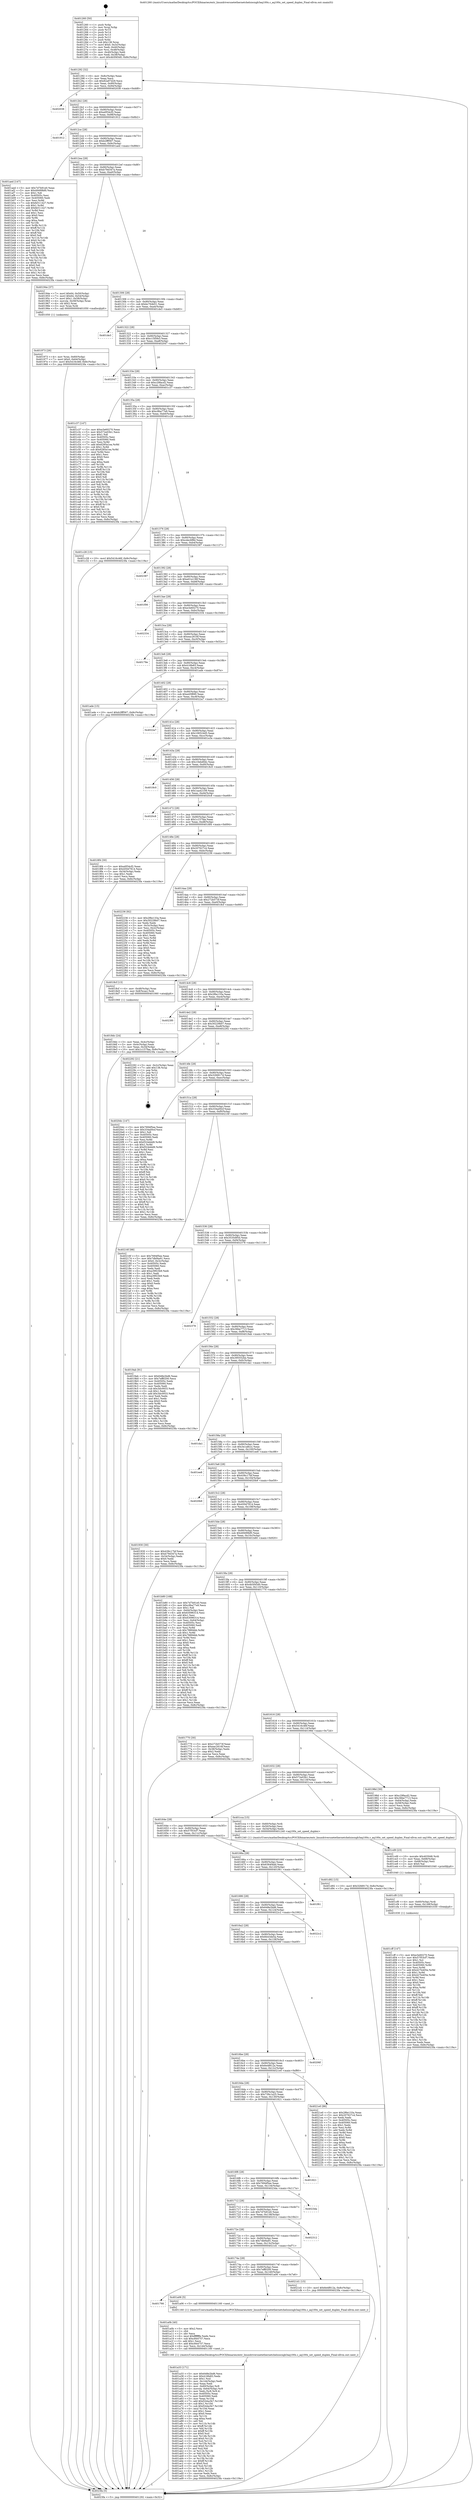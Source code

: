 digraph "0x401260" {
  label = "0x401260 (/mnt/c/Users/mathe/Desktop/tcc/POCII/binaries/extr_linuxdriversnetethernetchelsiocxgb3aq100x.c_aq100x_set_speed_duplex_Final-ollvm.out::main(0))"
  labelloc = "t"
  node[shape=record]

  Entry [label="",width=0.3,height=0.3,shape=circle,fillcolor=black,style=filled]
  "0x401292" [label="{
     0x401292 [32]\l
     | [instrs]\l
     &nbsp;&nbsp;0x401292 \<+6\>: mov -0x8c(%rbp),%eax\l
     &nbsp;&nbsp;0x401298 \<+2\>: mov %eax,%ecx\l
     &nbsp;&nbsp;0x40129a \<+6\>: sub $0x82a97d29,%ecx\l
     &nbsp;&nbsp;0x4012a0 \<+6\>: mov %eax,-0x90(%rbp)\l
     &nbsp;&nbsp;0x4012a6 \<+6\>: mov %ecx,-0x94(%rbp)\l
     &nbsp;&nbsp;0x4012ac \<+6\>: je 0000000000402038 \<main+0xdd8\>\l
  }"]
  "0x402038" [label="{
     0x402038\l
  }", style=dashed]
  "0x4012b2" [label="{
     0x4012b2 [28]\l
     | [instrs]\l
     &nbsp;&nbsp;0x4012b2 \<+5\>: jmp 00000000004012b7 \<main+0x57\>\l
     &nbsp;&nbsp;0x4012b7 \<+6\>: mov -0x90(%rbp),%eax\l
     &nbsp;&nbsp;0x4012bd \<+5\>: sub $0xa0f34cf2,%eax\l
     &nbsp;&nbsp;0x4012c2 \<+6\>: mov %eax,-0x98(%rbp)\l
     &nbsp;&nbsp;0x4012c8 \<+6\>: je 0000000000401912 \<main+0x6b2\>\l
  }"]
  Exit [label="",width=0.3,height=0.3,shape=circle,fillcolor=black,style=filled,peripheries=2]
  "0x401912" [label="{
     0x401912\l
  }", style=dashed]
  "0x4012ce" [label="{
     0x4012ce [28]\l
     | [instrs]\l
     &nbsp;&nbsp;0x4012ce \<+5\>: jmp 00000000004012d3 \<main+0x73\>\l
     &nbsp;&nbsp;0x4012d3 \<+6\>: mov -0x90(%rbp),%eax\l
     &nbsp;&nbsp;0x4012d9 \<+5\>: sub $0xb2fff567,%eax\l
     &nbsp;&nbsp;0x4012de \<+6\>: mov %eax,-0x9c(%rbp)\l
     &nbsp;&nbsp;0x4012e4 \<+6\>: je 0000000000401aed \<main+0x88d\>\l
  }"]
  "0x401cff" [label="{
     0x401cff [147]\l
     | [instrs]\l
     &nbsp;&nbsp;0x401cff \<+5\>: mov $0xe3e60270,%eax\l
     &nbsp;&nbsp;0x401d04 \<+5\>: mov $0x57f53cf7,%edx\l
     &nbsp;&nbsp;0x401d09 \<+2\>: mov $0x1,%cl\l
     &nbsp;&nbsp;0x401d0b \<+7\>: mov 0x40505c,%esi\l
     &nbsp;&nbsp;0x401d12 \<+8\>: mov 0x405060,%r8d\l
     &nbsp;&nbsp;0x401d1a \<+3\>: mov %esi,%r9d\l
     &nbsp;&nbsp;0x401d1d \<+7\>: add $0x427b405e,%r9d\l
     &nbsp;&nbsp;0x401d24 \<+4\>: sub $0x1,%r9d\l
     &nbsp;&nbsp;0x401d28 \<+7\>: sub $0x427b405e,%r9d\l
     &nbsp;&nbsp;0x401d2f \<+4\>: imul %r9d,%esi\l
     &nbsp;&nbsp;0x401d33 \<+3\>: and $0x1,%esi\l
     &nbsp;&nbsp;0x401d36 \<+3\>: cmp $0x0,%esi\l
     &nbsp;&nbsp;0x401d39 \<+4\>: sete %r10b\l
     &nbsp;&nbsp;0x401d3d \<+4\>: cmp $0xa,%r8d\l
     &nbsp;&nbsp;0x401d41 \<+4\>: setl %r11b\l
     &nbsp;&nbsp;0x401d45 \<+3\>: mov %r10b,%bl\l
     &nbsp;&nbsp;0x401d48 \<+3\>: xor $0xff,%bl\l
     &nbsp;&nbsp;0x401d4b \<+3\>: mov %r11b,%r14b\l
     &nbsp;&nbsp;0x401d4e \<+4\>: xor $0xff,%r14b\l
     &nbsp;&nbsp;0x401d52 \<+3\>: xor $0x1,%cl\l
     &nbsp;&nbsp;0x401d55 \<+3\>: mov %bl,%r15b\l
     &nbsp;&nbsp;0x401d58 \<+4\>: and $0xff,%r15b\l
     &nbsp;&nbsp;0x401d5c \<+3\>: and %cl,%r10b\l
     &nbsp;&nbsp;0x401d5f \<+3\>: mov %r14b,%r12b\l
     &nbsp;&nbsp;0x401d62 \<+4\>: and $0xff,%r12b\l
     &nbsp;&nbsp;0x401d66 \<+3\>: and %cl,%r11b\l
     &nbsp;&nbsp;0x401d69 \<+3\>: or %r10b,%r15b\l
     &nbsp;&nbsp;0x401d6c \<+3\>: or %r11b,%r12b\l
     &nbsp;&nbsp;0x401d6f \<+3\>: xor %r12b,%r15b\l
     &nbsp;&nbsp;0x401d72 \<+3\>: or %r14b,%bl\l
     &nbsp;&nbsp;0x401d75 \<+3\>: xor $0xff,%bl\l
     &nbsp;&nbsp;0x401d78 \<+3\>: or $0x1,%cl\l
     &nbsp;&nbsp;0x401d7b \<+2\>: and %cl,%bl\l
     &nbsp;&nbsp;0x401d7d \<+3\>: or %bl,%r15b\l
     &nbsp;&nbsp;0x401d80 \<+4\>: test $0x1,%r15b\l
     &nbsp;&nbsp;0x401d84 \<+3\>: cmovne %edx,%eax\l
     &nbsp;&nbsp;0x401d87 \<+6\>: mov %eax,-0x8c(%rbp)\l
     &nbsp;&nbsp;0x401d8d \<+5\>: jmp 00000000004023fa \<main+0x119a\>\l
  }"]
  "0x401aed" [label="{
     0x401aed [147]\l
     | [instrs]\l
     &nbsp;&nbsp;0x401aed \<+5\>: mov $0x7d7b91e0,%eax\l
     &nbsp;&nbsp;0x401af2 \<+5\>: mov $0x49499bf0,%ecx\l
     &nbsp;&nbsp;0x401af7 \<+2\>: mov $0x1,%dl\l
     &nbsp;&nbsp;0x401af9 \<+7\>: mov 0x40505c,%esi\l
     &nbsp;&nbsp;0x401b00 \<+7\>: mov 0x405060,%edi\l
     &nbsp;&nbsp;0x401b07 \<+3\>: mov %esi,%r8d\l
     &nbsp;&nbsp;0x401b0a \<+7\>: sub $0xfe511427,%r8d\l
     &nbsp;&nbsp;0x401b11 \<+4\>: sub $0x1,%r8d\l
     &nbsp;&nbsp;0x401b15 \<+7\>: add $0xfe511427,%r8d\l
     &nbsp;&nbsp;0x401b1c \<+4\>: imul %r8d,%esi\l
     &nbsp;&nbsp;0x401b20 \<+3\>: and $0x1,%esi\l
     &nbsp;&nbsp;0x401b23 \<+3\>: cmp $0x0,%esi\l
     &nbsp;&nbsp;0x401b26 \<+4\>: sete %r9b\l
     &nbsp;&nbsp;0x401b2a \<+3\>: cmp $0xa,%edi\l
     &nbsp;&nbsp;0x401b2d \<+4\>: setl %r10b\l
     &nbsp;&nbsp;0x401b31 \<+3\>: mov %r9b,%r11b\l
     &nbsp;&nbsp;0x401b34 \<+4\>: xor $0xff,%r11b\l
     &nbsp;&nbsp;0x401b38 \<+3\>: mov %r10b,%bl\l
     &nbsp;&nbsp;0x401b3b \<+3\>: xor $0xff,%bl\l
     &nbsp;&nbsp;0x401b3e \<+3\>: xor $0x0,%dl\l
     &nbsp;&nbsp;0x401b41 \<+3\>: mov %r11b,%r14b\l
     &nbsp;&nbsp;0x401b44 \<+4\>: and $0x0,%r14b\l
     &nbsp;&nbsp;0x401b48 \<+3\>: and %dl,%r9b\l
     &nbsp;&nbsp;0x401b4b \<+3\>: mov %bl,%r15b\l
     &nbsp;&nbsp;0x401b4e \<+4\>: and $0x0,%r15b\l
     &nbsp;&nbsp;0x401b52 \<+3\>: and %dl,%r10b\l
     &nbsp;&nbsp;0x401b55 \<+3\>: or %r9b,%r14b\l
     &nbsp;&nbsp;0x401b58 \<+3\>: or %r10b,%r15b\l
     &nbsp;&nbsp;0x401b5b \<+3\>: xor %r15b,%r14b\l
     &nbsp;&nbsp;0x401b5e \<+3\>: or %bl,%r11b\l
     &nbsp;&nbsp;0x401b61 \<+4\>: xor $0xff,%r11b\l
     &nbsp;&nbsp;0x401b65 \<+3\>: or $0x0,%dl\l
     &nbsp;&nbsp;0x401b68 \<+3\>: and %dl,%r11b\l
     &nbsp;&nbsp;0x401b6b \<+3\>: or %r11b,%r14b\l
     &nbsp;&nbsp;0x401b6e \<+4\>: test $0x1,%r14b\l
     &nbsp;&nbsp;0x401b72 \<+3\>: cmovne %ecx,%eax\l
     &nbsp;&nbsp;0x401b75 \<+6\>: mov %eax,-0x8c(%rbp)\l
     &nbsp;&nbsp;0x401b7b \<+5\>: jmp 00000000004023fa \<main+0x119a\>\l
  }"]
  "0x4012ea" [label="{
     0x4012ea [28]\l
     | [instrs]\l
     &nbsp;&nbsp;0x4012ea \<+5\>: jmp 00000000004012ef \<main+0x8f\>\l
     &nbsp;&nbsp;0x4012ef \<+6\>: mov -0x90(%rbp),%eax\l
     &nbsp;&nbsp;0x4012f5 \<+5\>: sub $0xb79d347a,%eax\l
     &nbsp;&nbsp;0x4012fa \<+6\>: mov %eax,-0xa0(%rbp)\l
     &nbsp;&nbsp;0x401300 \<+6\>: je 000000000040194e \<main+0x6ee\>\l
  }"]
  "0x401cf0" [label="{
     0x401cf0 [15]\l
     | [instrs]\l
     &nbsp;&nbsp;0x401cf0 \<+4\>: mov -0x60(%rbp),%rdi\l
     &nbsp;&nbsp;0x401cf4 \<+6\>: mov %eax,-0x148(%rbp)\l
     &nbsp;&nbsp;0x401cfa \<+5\>: call 0000000000401030 \<free@plt\>\l
     | [calls]\l
     &nbsp;&nbsp;0x401030 \{1\} (unknown)\l
  }"]
  "0x40194e" [label="{
     0x40194e [37]\l
     | [instrs]\l
     &nbsp;&nbsp;0x40194e \<+7\>: movl $0x64,-0x50(%rbp)\l
     &nbsp;&nbsp;0x401955 \<+7\>: movl $0x64,-0x54(%rbp)\l
     &nbsp;&nbsp;0x40195c \<+7\>: movl $0x1,-0x58(%rbp)\l
     &nbsp;&nbsp;0x401963 \<+4\>: movslq -0x58(%rbp),%rax\l
     &nbsp;&nbsp;0x401967 \<+4\>: shl $0x2,%rax\l
     &nbsp;&nbsp;0x40196b \<+3\>: mov %rax,%rdi\l
     &nbsp;&nbsp;0x40196e \<+5\>: call 0000000000401050 \<malloc@plt\>\l
     | [calls]\l
     &nbsp;&nbsp;0x401050 \{1\} (unknown)\l
  }"]
  "0x401306" [label="{
     0x401306 [28]\l
     | [instrs]\l
     &nbsp;&nbsp;0x401306 \<+5\>: jmp 000000000040130b \<main+0xab\>\l
     &nbsp;&nbsp;0x40130b \<+6\>: mov -0x90(%rbp),%eax\l
     &nbsp;&nbsp;0x401311 \<+5\>: sub $0xbc764b51,%eax\l
     &nbsp;&nbsp;0x401316 \<+6\>: mov %eax,-0xa4(%rbp)\l
     &nbsp;&nbsp;0x40131c \<+6\>: je 0000000000401de3 \<main+0xb83\>\l
  }"]
  "0x401cd9" [label="{
     0x401cd9 [23]\l
     | [instrs]\l
     &nbsp;&nbsp;0x401cd9 \<+10\>: movabs $0x4030d6,%rdi\l
     &nbsp;&nbsp;0x401ce3 \<+3\>: mov %eax,-0x68(%rbp)\l
     &nbsp;&nbsp;0x401ce6 \<+3\>: mov -0x68(%rbp),%esi\l
     &nbsp;&nbsp;0x401ce9 \<+2\>: mov $0x0,%al\l
     &nbsp;&nbsp;0x401ceb \<+5\>: call 0000000000401040 \<printf@plt\>\l
     | [calls]\l
     &nbsp;&nbsp;0x401040 \{1\} (unknown)\l
  }"]
  "0x401de3" [label="{
     0x401de3\l
  }", style=dashed]
  "0x401322" [label="{
     0x401322 [28]\l
     | [instrs]\l
     &nbsp;&nbsp;0x401322 \<+5\>: jmp 0000000000401327 \<main+0xc7\>\l
     &nbsp;&nbsp;0x401327 \<+6\>: mov -0x90(%rbp),%eax\l
     &nbsp;&nbsp;0x40132d \<+5\>: sub $0xc15f5fe3,%eax\l
     &nbsp;&nbsp;0x401332 \<+6\>: mov %eax,-0xa8(%rbp)\l
     &nbsp;&nbsp;0x401338 \<+6\>: je 0000000000402047 \<main+0xde7\>\l
  }"]
  "0x401a33" [label="{
     0x401a33 [171]\l
     | [instrs]\l
     &nbsp;&nbsp;0x401a33 \<+5\>: mov $0x648e2bd6,%ecx\l
     &nbsp;&nbsp;0x401a38 \<+5\>: mov $0x416fe83,%edx\l
     &nbsp;&nbsp;0x401a3d \<+3\>: mov $0x1,%sil\l
     &nbsp;&nbsp;0x401a40 \<+6\>: mov -0x144(%rbp),%edi\l
     &nbsp;&nbsp;0x401a46 \<+3\>: imul %eax,%edi\l
     &nbsp;&nbsp;0x401a49 \<+4\>: mov -0x60(%rbp),%r8\l
     &nbsp;&nbsp;0x401a4d \<+4\>: movslq -0x64(%rbp),%r9\l
     &nbsp;&nbsp;0x401a51 \<+4\>: mov %edi,(%r8,%r9,4)\l
     &nbsp;&nbsp;0x401a55 \<+7\>: mov 0x40505c,%eax\l
     &nbsp;&nbsp;0x401a5c \<+7\>: mov 0x405060,%edi\l
     &nbsp;&nbsp;0x401a63 \<+3\>: mov %eax,%r10d\l
     &nbsp;&nbsp;0x401a66 \<+7\>: add $0xf244a3b7,%r10d\l
     &nbsp;&nbsp;0x401a6d \<+4\>: sub $0x1,%r10d\l
     &nbsp;&nbsp;0x401a71 \<+7\>: sub $0xf244a3b7,%r10d\l
     &nbsp;&nbsp;0x401a78 \<+4\>: imul %r10d,%eax\l
     &nbsp;&nbsp;0x401a7c \<+3\>: and $0x1,%eax\l
     &nbsp;&nbsp;0x401a7f \<+3\>: cmp $0x0,%eax\l
     &nbsp;&nbsp;0x401a82 \<+4\>: sete %r11b\l
     &nbsp;&nbsp;0x401a86 \<+3\>: cmp $0xa,%edi\l
     &nbsp;&nbsp;0x401a89 \<+3\>: setl %bl\l
     &nbsp;&nbsp;0x401a8c \<+3\>: mov %r11b,%r14b\l
     &nbsp;&nbsp;0x401a8f \<+4\>: xor $0xff,%r14b\l
     &nbsp;&nbsp;0x401a93 \<+3\>: mov %bl,%r15b\l
     &nbsp;&nbsp;0x401a96 \<+4\>: xor $0xff,%r15b\l
     &nbsp;&nbsp;0x401a9a \<+4\>: xor $0x0,%sil\l
     &nbsp;&nbsp;0x401a9e \<+3\>: mov %r14b,%r12b\l
     &nbsp;&nbsp;0x401aa1 \<+4\>: and $0x0,%r12b\l
     &nbsp;&nbsp;0x401aa5 \<+3\>: and %sil,%r11b\l
     &nbsp;&nbsp;0x401aa8 \<+3\>: mov %r15b,%r13b\l
     &nbsp;&nbsp;0x401aab \<+4\>: and $0x0,%r13b\l
     &nbsp;&nbsp;0x401aaf \<+3\>: and %sil,%bl\l
     &nbsp;&nbsp;0x401ab2 \<+3\>: or %r11b,%r12b\l
     &nbsp;&nbsp;0x401ab5 \<+3\>: or %bl,%r13b\l
     &nbsp;&nbsp;0x401ab8 \<+3\>: xor %r13b,%r12b\l
     &nbsp;&nbsp;0x401abb \<+3\>: or %r15b,%r14b\l
     &nbsp;&nbsp;0x401abe \<+4\>: xor $0xff,%r14b\l
     &nbsp;&nbsp;0x401ac2 \<+4\>: or $0x0,%sil\l
     &nbsp;&nbsp;0x401ac6 \<+3\>: and %sil,%r14b\l
     &nbsp;&nbsp;0x401ac9 \<+3\>: or %r14b,%r12b\l
     &nbsp;&nbsp;0x401acc \<+4\>: test $0x1,%r12b\l
     &nbsp;&nbsp;0x401ad0 \<+3\>: cmovne %edx,%ecx\l
     &nbsp;&nbsp;0x401ad3 \<+6\>: mov %ecx,-0x8c(%rbp)\l
     &nbsp;&nbsp;0x401ad9 \<+5\>: jmp 00000000004023fa \<main+0x119a\>\l
  }"]
  "0x402047" [label="{
     0x402047\l
  }", style=dashed]
  "0x40133e" [label="{
     0x40133e [28]\l
     | [instrs]\l
     &nbsp;&nbsp;0x40133e \<+5\>: jmp 0000000000401343 \<main+0xe3\>\l
     &nbsp;&nbsp;0x401343 \<+6\>: mov -0x90(%rbp),%eax\l
     &nbsp;&nbsp;0x401349 \<+5\>: sub $0xc29facd2,%eax\l
     &nbsp;&nbsp;0x40134e \<+6\>: mov %eax,-0xac(%rbp)\l
     &nbsp;&nbsp;0x401354 \<+6\>: je 0000000000401c37 \<main+0x9d7\>\l
  }"]
  "0x401a0b" [label="{
     0x401a0b [40]\l
     | [instrs]\l
     &nbsp;&nbsp;0x401a0b \<+5\>: mov $0x2,%ecx\l
     &nbsp;&nbsp;0x401a10 \<+1\>: cltd\l
     &nbsp;&nbsp;0x401a11 \<+2\>: idiv %ecx\l
     &nbsp;&nbsp;0x401a13 \<+6\>: imul $0xfffffffe,%edx,%ecx\l
     &nbsp;&nbsp;0x401a19 \<+6\>: sub $0xc844757,%ecx\l
     &nbsp;&nbsp;0x401a1f \<+3\>: add $0x1,%ecx\l
     &nbsp;&nbsp;0x401a22 \<+6\>: add $0xc844757,%ecx\l
     &nbsp;&nbsp;0x401a28 \<+6\>: mov %ecx,-0x144(%rbp)\l
     &nbsp;&nbsp;0x401a2e \<+5\>: call 0000000000401160 \<next_i\>\l
     | [calls]\l
     &nbsp;&nbsp;0x401160 \{1\} (/mnt/c/Users/mathe/Desktop/tcc/POCII/binaries/extr_linuxdriversnetethernetchelsiocxgb3aq100x.c_aq100x_set_speed_duplex_Final-ollvm.out::next_i)\l
  }"]
  "0x401c37" [label="{
     0x401c37 [147]\l
     | [instrs]\l
     &nbsp;&nbsp;0x401c37 \<+5\>: mov $0xe3e60270,%eax\l
     &nbsp;&nbsp;0x401c3c \<+5\>: mov $0x572e03b1,%ecx\l
     &nbsp;&nbsp;0x401c41 \<+2\>: mov $0x1,%dl\l
     &nbsp;&nbsp;0x401c43 \<+7\>: mov 0x40505c,%esi\l
     &nbsp;&nbsp;0x401c4a \<+7\>: mov 0x405060,%edi\l
     &nbsp;&nbsp;0x401c51 \<+3\>: mov %esi,%r8d\l
     &nbsp;&nbsp;0x401c54 \<+7\>: add $0x6285a1ea,%r8d\l
     &nbsp;&nbsp;0x401c5b \<+4\>: sub $0x1,%r8d\l
     &nbsp;&nbsp;0x401c5f \<+7\>: sub $0x6285a1ea,%r8d\l
     &nbsp;&nbsp;0x401c66 \<+4\>: imul %r8d,%esi\l
     &nbsp;&nbsp;0x401c6a \<+3\>: and $0x1,%esi\l
     &nbsp;&nbsp;0x401c6d \<+3\>: cmp $0x0,%esi\l
     &nbsp;&nbsp;0x401c70 \<+4\>: sete %r9b\l
     &nbsp;&nbsp;0x401c74 \<+3\>: cmp $0xa,%edi\l
     &nbsp;&nbsp;0x401c77 \<+4\>: setl %r10b\l
     &nbsp;&nbsp;0x401c7b \<+3\>: mov %r9b,%r11b\l
     &nbsp;&nbsp;0x401c7e \<+4\>: xor $0xff,%r11b\l
     &nbsp;&nbsp;0x401c82 \<+3\>: mov %r10b,%bl\l
     &nbsp;&nbsp;0x401c85 \<+3\>: xor $0xff,%bl\l
     &nbsp;&nbsp;0x401c88 \<+3\>: xor $0x0,%dl\l
     &nbsp;&nbsp;0x401c8b \<+3\>: mov %r11b,%r14b\l
     &nbsp;&nbsp;0x401c8e \<+4\>: and $0x0,%r14b\l
     &nbsp;&nbsp;0x401c92 \<+3\>: and %dl,%r9b\l
     &nbsp;&nbsp;0x401c95 \<+3\>: mov %bl,%r15b\l
     &nbsp;&nbsp;0x401c98 \<+4\>: and $0x0,%r15b\l
     &nbsp;&nbsp;0x401c9c \<+3\>: and %dl,%r10b\l
     &nbsp;&nbsp;0x401c9f \<+3\>: or %r9b,%r14b\l
     &nbsp;&nbsp;0x401ca2 \<+3\>: or %r10b,%r15b\l
     &nbsp;&nbsp;0x401ca5 \<+3\>: xor %r15b,%r14b\l
     &nbsp;&nbsp;0x401ca8 \<+3\>: or %bl,%r11b\l
     &nbsp;&nbsp;0x401cab \<+4\>: xor $0xff,%r11b\l
     &nbsp;&nbsp;0x401caf \<+3\>: or $0x0,%dl\l
     &nbsp;&nbsp;0x401cb2 \<+3\>: and %dl,%r11b\l
     &nbsp;&nbsp;0x401cb5 \<+3\>: or %r11b,%r14b\l
     &nbsp;&nbsp;0x401cb8 \<+4\>: test $0x1,%r14b\l
     &nbsp;&nbsp;0x401cbc \<+3\>: cmovne %ecx,%eax\l
     &nbsp;&nbsp;0x401cbf \<+6\>: mov %eax,-0x8c(%rbp)\l
     &nbsp;&nbsp;0x401cc5 \<+5\>: jmp 00000000004023fa \<main+0x119a\>\l
  }"]
  "0x40135a" [label="{
     0x40135a [28]\l
     | [instrs]\l
     &nbsp;&nbsp;0x40135a \<+5\>: jmp 000000000040135f \<main+0xff\>\l
     &nbsp;&nbsp;0x40135f \<+6\>: mov -0x90(%rbp),%eax\l
     &nbsp;&nbsp;0x401365 \<+5\>: sub $0xc9ba77e9,%eax\l
     &nbsp;&nbsp;0x40136a \<+6\>: mov %eax,-0xb0(%rbp)\l
     &nbsp;&nbsp;0x401370 \<+6\>: je 0000000000401c28 \<main+0x9c8\>\l
  }"]
  "0x401766" [label="{
     0x401766\l
  }", style=dashed]
  "0x401c28" [label="{
     0x401c28 [15]\l
     | [instrs]\l
     &nbsp;&nbsp;0x401c28 \<+10\>: movl $0x5416c46f,-0x8c(%rbp)\l
     &nbsp;&nbsp;0x401c32 \<+5\>: jmp 00000000004023fa \<main+0x119a\>\l
  }"]
  "0x401376" [label="{
     0x401376 [28]\l
     | [instrs]\l
     &nbsp;&nbsp;0x401376 \<+5\>: jmp 000000000040137b \<main+0x11b\>\l
     &nbsp;&nbsp;0x40137b \<+6\>: mov -0x90(%rbp),%eax\l
     &nbsp;&nbsp;0x401381 \<+5\>: sub $0xcdec6f8d,%eax\l
     &nbsp;&nbsp;0x401386 \<+6\>: mov %eax,-0xb4(%rbp)\l
     &nbsp;&nbsp;0x40138c \<+6\>: je 0000000000402387 \<main+0x1127\>\l
  }"]
  "0x401a06" [label="{
     0x401a06 [5]\l
     | [instrs]\l
     &nbsp;&nbsp;0x401a06 \<+5\>: call 0000000000401160 \<next_i\>\l
     | [calls]\l
     &nbsp;&nbsp;0x401160 \{1\} (/mnt/c/Users/mathe/Desktop/tcc/POCII/binaries/extr_linuxdriversnetethernetchelsiocxgb3aq100x.c_aq100x_set_speed_duplex_Final-ollvm.out::next_i)\l
  }"]
  "0x402387" [label="{
     0x402387\l
  }", style=dashed]
  "0x401392" [label="{
     0x401392 [28]\l
     | [instrs]\l
     &nbsp;&nbsp;0x401392 \<+5\>: jmp 0000000000401397 \<main+0x137\>\l
     &nbsp;&nbsp;0x401397 \<+6\>: mov -0x90(%rbp),%eax\l
     &nbsp;&nbsp;0x40139d \<+5\>: sub $0xe01e136f,%eax\l
     &nbsp;&nbsp;0x4013a2 \<+6\>: mov %eax,-0xb8(%rbp)\l
     &nbsp;&nbsp;0x4013a8 \<+6\>: je 0000000000401f06 \<main+0xca6\>\l
  }"]
  "0x40174a" [label="{
     0x40174a [28]\l
     | [instrs]\l
     &nbsp;&nbsp;0x40174a \<+5\>: jmp 000000000040174f \<main+0x4ef\>\l
     &nbsp;&nbsp;0x40174f \<+6\>: mov -0x90(%rbp),%eax\l
     &nbsp;&nbsp;0x401755 \<+5\>: sub $0x7eff0200,%eax\l
     &nbsp;&nbsp;0x40175a \<+6\>: mov %eax,-0x140(%rbp)\l
     &nbsp;&nbsp;0x401760 \<+6\>: je 0000000000401a06 \<main+0x7a6\>\l
  }"]
  "0x401f06" [label="{
     0x401f06\l
  }", style=dashed]
  "0x4013ae" [label="{
     0x4013ae [28]\l
     | [instrs]\l
     &nbsp;&nbsp;0x4013ae \<+5\>: jmp 00000000004013b3 \<main+0x153\>\l
     &nbsp;&nbsp;0x4013b3 \<+6\>: mov -0x90(%rbp),%eax\l
     &nbsp;&nbsp;0x4013b9 \<+5\>: sub $0xe3e60270,%eax\l
     &nbsp;&nbsp;0x4013be \<+6\>: mov %eax,-0xbc(%rbp)\l
     &nbsp;&nbsp;0x4013c4 \<+6\>: je 0000000000402334 \<main+0x10d4\>\l
  }"]
  "0x4021d1" [label="{
     0x4021d1 [15]\l
     | [instrs]\l
     &nbsp;&nbsp;0x4021d1 \<+10\>: movl $0x6e4f812a,-0x8c(%rbp)\l
     &nbsp;&nbsp;0x4021db \<+5\>: jmp 00000000004023fa \<main+0x119a\>\l
  }"]
  "0x402334" [label="{
     0x402334\l
  }", style=dashed]
  "0x4013ca" [label="{
     0x4013ca [28]\l
     | [instrs]\l
     &nbsp;&nbsp;0x4013ca \<+5\>: jmp 00000000004013cf \<main+0x16f\>\l
     &nbsp;&nbsp;0x4013cf \<+6\>: mov -0x90(%rbp),%eax\l
     &nbsp;&nbsp;0x4013d5 \<+5\>: sub $0xeac2616f,%eax\l
     &nbsp;&nbsp;0x4013da \<+6\>: mov %eax,-0xc0(%rbp)\l
     &nbsp;&nbsp;0x4013e0 \<+6\>: je 000000000040178e \<main+0x52e\>\l
  }"]
  "0x40172e" [label="{
     0x40172e [28]\l
     | [instrs]\l
     &nbsp;&nbsp;0x40172e \<+5\>: jmp 0000000000401733 \<main+0x4d3\>\l
     &nbsp;&nbsp;0x401733 \<+6\>: mov -0x90(%rbp),%eax\l
     &nbsp;&nbsp;0x401739 \<+5\>: sub $0x7dbf4a91,%eax\l
     &nbsp;&nbsp;0x40173e \<+6\>: mov %eax,-0x13c(%rbp)\l
     &nbsp;&nbsp;0x401744 \<+6\>: je 00000000004021d1 \<main+0xf71\>\l
  }"]
  "0x40178e" [label="{
     0x40178e\l
  }", style=dashed]
  "0x4013e6" [label="{
     0x4013e6 [28]\l
     | [instrs]\l
     &nbsp;&nbsp;0x4013e6 \<+5\>: jmp 00000000004013eb \<main+0x18b\>\l
     &nbsp;&nbsp;0x4013eb \<+6\>: mov -0x90(%rbp),%eax\l
     &nbsp;&nbsp;0x4013f1 \<+5\>: sub $0x416fe83,%eax\l
     &nbsp;&nbsp;0x4013f6 \<+6\>: mov %eax,-0xc4(%rbp)\l
     &nbsp;&nbsp;0x4013fc \<+6\>: je 0000000000401ade \<main+0x87e\>\l
  }"]
  "0x402312" [label="{
     0x402312\l
  }", style=dashed]
  "0x401ade" [label="{
     0x401ade [15]\l
     | [instrs]\l
     &nbsp;&nbsp;0x401ade \<+10\>: movl $0xb2fff567,-0x8c(%rbp)\l
     &nbsp;&nbsp;0x401ae8 \<+5\>: jmp 00000000004023fa \<main+0x119a\>\l
  }"]
  "0x401402" [label="{
     0x401402 [28]\l
     | [instrs]\l
     &nbsp;&nbsp;0x401402 \<+5\>: jmp 0000000000401407 \<main+0x1a7\>\l
     &nbsp;&nbsp;0x401407 \<+6\>: mov -0x90(%rbp),%eax\l
     &nbsp;&nbsp;0x40140d \<+5\>: sub $0xe45f890,%eax\l
     &nbsp;&nbsp;0x401412 \<+6\>: mov %eax,-0xc8(%rbp)\l
     &nbsp;&nbsp;0x401418 \<+6\>: je 00000000004022a7 \<main+0x1047\>\l
  }"]
  "0x401712" [label="{
     0x401712 [28]\l
     | [instrs]\l
     &nbsp;&nbsp;0x401712 \<+5\>: jmp 0000000000401717 \<main+0x4b7\>\l
     &nbsp;&nbsp;0x401717 \<+6\>: mov -0x90(%rbp),%eax\l
     &nbsp;&nbsp;0x40171d \<+5\>: sub $0x7d7b91e0,%eax\l
     &nbsp;&nbsp;0x401722 \<+6\>: mov %eax,-0x138(%rbp)\l
     &nbsp;&nbsp;0x401728 \<+6\>: je 0000000000402312 \<main+0x10b2\>\l
  }"]
  "0x4022a7" [label="{
     0x4022a7\l
  }", style=dashed]
  "0x40141e" [label="{
     0x40141e [28]\l
     | [instrs]\l
     &nbsp;&nbsp;0x40141e \<+5\>: jmp 0000000000401423 \<main+0x1c3\>\l
     &nbsp;&nbsp;0x401423 \<+6\>: mov -0x90(%rbp),%eax\l
     &nbsp;&nbsp;0x401429 \<+5\>: sub $0x106524d5,%eax\l
     &nbsp;&nbsp;0x40142e \<+6\>: mov %eax,-0xcc(%rbp)\l
     &nbsp;&nbsp;0x401434 \<+6\>: je 0000000000401e3e \<main+0xbde\>\l
  }"]
  "0x4023da" [label="{
     0x4023da\l
  }", style=dashed]
  "0x401e3e" [label="{
     0x401e3e\l
  }", style=dashed]
  "0x40143a" [label="{
     0x40143a [28]\l
     | [instrs]\l
     &nbsp;&nbsp;0x40143a \<+5\>: jmp 000000000040143f \<main+0x1df\>\l
     &nbsp;&nbsp;0x40143f \<+6\>: mov -0x90(%rbp),%eax\l
     &nbsp;&nbsp;0x401445 \<+5\>: sub $0x10ebd0dc,%eax\l
     &nbsp;&nbsp;0x40144a \<+6\>: mov %eax,-0xd0(%rbp)\l
     &nbsp;&nbsp;0x401450 \<+6\>: je 00000000004018c0 \<main+0x660\>\l
  }"]
  "0x4016f6" [label="{
     0x4016f6 [28]\l
     | [instrs]\l
     &nbsp;&nbsp;0x4016f6 \<+5\>: jmp 00000000004016fb \<main+0x49b\>\l
     &nbsp;&nbsp;0x4016fb \<+6\>: mov -0x90(%rbp),%eax\l
     &nbsp;&nbsp;0x401701 \<+5\>: sub $0x7694f5ee,%eax\l
     &nbsp;&nbsp;0x401706 \<+6\>: mov %eax,-0x134(%rbp)\l
     &nbsp;&nbsp;0x40170c \<+6\>: je 00000000004023da \<main+0x117a\>\l
  }"]
  "0x4018c0" [label="{
     0x4018c0\l
  }", style=dashed]
  "0x401456" [label="{
     0x401456 [28]\l
     | [instrs]\l
     &nbsp;&nbsp;0x401456 \<+5\>: jmp 000000000040145b \<main+0x1fb\>\l
     &nbsp;&nbsp;0x40145b \<+6\>: mov -0x90(%rbp),%eax\l
     &nbsp;&nbsp;0x401461 \<+5\>: sub $0x1aa42109,%eax\l
     &nbsp;&nbsp;0x401466 \<+6\>: mov %eax,-0xd4(%rbp)\l
     &nbsp;&nbsp;0x40146c \<+6\>: je 00000000004020c8 \<main+0xe68\>\l
  }"]
  "0x401821" [label="{
     0x401821\l
  }", style=dashed]
  "0x4020c8" [label="{
     0x4020c8\l
  }", style=dashed]
  "0x401472" [label="{
     0x401472 [28]\l
     | [instrs]\l
     &nbsp;&nbsp;0x401472 \<+5\>: jmp 0000000000401477 \<main+0x217\>\l
     &nbsp;&nbsp;0x401477 \<+6\>: mov -0x90(%rbp),%eax\l
     &nbsp;&nbsp;0x40147d \<+5\>: sub $0x1c157faa,%eax\l
     &nbsp;&nbsp;0x401482 \<+6\>: mov %eax,-0xd8(%rbp)\l
     &nbsp;&nbsp;0x401488 \<+6\>: je 00000000004018f4 \<main+0x694\>\l
  }"]
  "0x4016da" [label="{
     0x4016da [28]\l
     | [instrs]\l
     &nbsp;&nbsp;0x4016da \<+5\>: jmp 00000000004016df \<main+0x47f\>\l
     &nbsp;&nbsp;0x4016df \<+6\>: mov -0x90(%rbp),%eax\l
     &nbsp;&nbsp;0x4016e5 \<+5\>: sub $0x739c1a25,%eax\l
     &nbsp;&nbsp;0x4016ea \<+6\>: mov %eax,-0x130(%rbp)\l
     &nbsp;&nbsp;0x4016f0 \<+6\>: je 0000000000401821 \<main+0x5c1\>\l
  }"]
  "0x4018f4" [label="{
     0x4018f4 [30]\l
     | [instrs]\l
     &nbsp;&nbsp;0x4018f4 \<+5\>: mov $0xa0f34cf2,%eax\l
     &nbsp;&nbsp;0x4018f9 \<+5\>: mov $0x450d7814,%ecx\l
     &nbsp;&nbsp;0x4018fe \<+3\>: mov -0x34(%rbp),%edx\l
     &nbsp;&nbsp;0x401901 \<+3\>: cmp $0x1,%edx\l
     &nbsp;&nbsp;0x401904 \<+3\>: cmovl %ecx,%eax\l
     &nbsp;&nbsp;0x401907 \<+6\>: mov %eax,-0x8c(%rbp)\l
     &nbsp;&nbsp;0x40190d \<+5\>: jmp 00000000004023fa \<main+0x119a\>\l
  }"]
  "0x40148e" [label="{
     0x40148e [28]\l
     | [instrs]\l
     &nbsp;&nbsp;0x40148e \<+5\>: jmp 0000000000401493 \<main+0x233\>\l
     &nbsp;&nbsp;0x401493 \<+6\>: mov -0x90(%rbp),%eax\l
     &nbsp;&nbsp;0x401499 \<+5\>: sub $0x207627c4,%eax\l
     &nbsp;&nbsp;0x40149e \<+6\>: mov %eax,-0xdc(%rbp)\l
     &nbsp;&nbsp;0x4014a4 \<+6\>: je 0000000000402236 \<main+0xfd6\>\l
  }"]
  "0x4021e0" [label="{
     0x4021e0 [86]\l
     | [instrs]\l
     &nbsp;&nbsp;0x4021e0 \<+5\>: mov $0x2f6e133a,%eax\l
     &nbsp;&nbsp;0x4021e5 \<+5\>: mov $0x207627c4,%ecx\l
     &nbsp;&nbsp;0x4021ea \<+2\>: xor %edx,%edx\l
     &nbsp;&nbsp;0x4021ec \<+7\>: mov 0x40505c,%esi\l
     &nbsp;&nbsp;0x4021f3 \<+7\>: mov 0x405060,%edi\l
     &nbsp;&nbsp;0x4021fa \<+3\>: sub $0x1,%edx\l
     &nbsp;&nbsp;0x4021fd \<+3\>: mov %esi,%r8d\l
     &nbsp;&nbsp;0x402200 \<+3\>: add %edx,%r8d\l
     &nbsp;&nbsp;0x402203 \<+4\>: imul %r8d,%esi\l
     &nbsp;&nbsp;0x402207 \<+3\>: and $0x1,%esi\l
     &nbsp;&nbsp;0x40220a \<+3\>: cmp $0x0,%esi\l
     &nbsp;&nbsp;0x40220d \<+4\>: sete %r9b\l
     &nbsp;&nbsp;0x402211 \<+3\>: cmp $0xa,%edi\l
     &nbsp;&nbsp;0x402214 \<+4\>: setl %r10b\l
     &nbsp;&nbsp;0x402218 \<+3\>: mov %r9b,%r11b\l
     &nbsp;&nbsp;0x40221b \<+3\>: and %r10b,%r11b\l
     &nbsp;&nbsp;0x40221e \<+3\>: xor %r10b,%r9b\l
     &nbsp;&nbsp;0x402221 \<+3\>: or %r9b,%r11b\l
     &nbsp;&nbsp;0x402224 \<+4\>: test $0x1,%r11b\l
     &nbsp;&nbsp;0x402228 \<+3\>: cmovne %ecx,%eax\l
     &nbsp;&nbsp;0x40222b \<+6\>: mov %eax,-0x8c(%rbp)\l
     &nbsp;&nbsp;0x402231 \<+5\>: jmp 00000000004023fa \<main+0x119a\>\l
  }"]
  "0x402236" [label="{
     0x402236 [92]\l
     | [instrs]\l
     &nbsp;&nbsp;0x402236 \<+5\>: mov $0x2f6e133a,%eax\l
     &nbsp;&nbsp;0x40223b \<+5\>: mov $0x30229b07,%ecx\l
     &nbsp;&nbsp;0x402240 \<+2\>: xor %edx,%edx\l
     &nbsp;&nbsp;0x402242 \<+3\>: mov -0x3c(%rbp),%esi\l
     &nbsp;&nbsp;0x402245 \<+3\>: mov %esi,-0x2c(%rbp)\l
     &nbsp;&nbsp;0x402248 \<+7\>: mov 0x40505c,%esi\l
     &nbsp;&nbsp;0x40224f \<+7\>: mov 0x405060,%edi\l
     &nbsp;&nbsp;0x402256 \<+3\>: sub $0x1,%edx\l
     &nbsp;&nbsp;0x402259 \<+3\>: mov %esi,%r8d\l
     &nbsp;&nbsp;0x40225c \<+3\>: add %edx,%r8d\l
     &nbsp;&nbsp;0x40225f \<+4\>: imul %r8d,%esi\l
     &nbsp;&nbsp;0x402263 \<+3\>: and $0x1,%esi\l
     &nbsp;&nbsp;0x402266 \<+3\>: cmp $0x0,%esi\l
     &nbsp;&nbsp;0x402269 \<+4\>: sete %r9b\l
     &nbsp;&nbsp;0x40226d \<+3\>: cmp $0xa,%edi\l
     &nbsp;&nbsp;0x402270 \<+4\>: setl %r10b\l
     &nbsp;&nbsp;0x402274 \<+3\>: mov %r9b,%r11b\l
     &nbsp;&nbsp;0x402277 \<+3\>: and %r10b,%r11b\l
     &nbsp;&nbsp;0x40227a \<+3\>: xor %r10b,%r9b\l
     &nbsp;&nbsp;0x40227d \<+3\>: or %r9b,%r11b\l
     &nbsp;&nbsp;0x402280 \<+4\>: test $0x1,%r11b\l
     &nbsp;&nbsp;0x402284 \<+3\>: cmovne %ecx,%eax\l
     &nbsp;&nbsp;0x402287 \<+6\>: mov %eax,-0x8c(%rbp)\l
     &nbsp;&nbsp;0x40228d \<+5\>: jmp 00000000004023fa \<main+0x119a\>\l
  }"]
  "0x4014aa" [label="{
     0x4014aa [28]\l
     | [instrs]\l
     &nbsp;&nbsp;0x4014aa \<+5\>: jmp 00000000004014af \<main+0x24f\>\l
     &nbsp;&nbsp;0x4014af \<+6\>: mov -0x90(%rbp),%eax\l
     &nbsp;&nbsp;0x4014b5 \<+5\>: sub $0x272b573f,%eax\l
     &nbsp;&nbsp;0x4014ba \<+6\>: mov %eax,-0xe0(%rbp)\l
     &nbsp;&nbsp;0x4014c0 \<+6\>: je 00000000004018cf \<main+0x66f\>\l
  }"]
  "0x4016be" [label="{
     0x4016be [28]\l
     | [instrs]\l
     &nbsp;&nbsp;0x4016be \<+5\>: jmp 00000000004016c3 \<main+0x463\>\l
     &nbsp;&nbsp;0x4016c3 \<+6\>: mov -0x90(%rbp),%eax\l
     &nbsp;&nbsp;0x4016c9 \<+5\>: sub $0x6e4f812a,%eax\l
     &nbsp;&nbsp;0x4016ce \<+6\>: mov %eax,-0x12c(%rbp)\l
     &nbsp;&nbsp;0x4016d4 \<+6\>: je 00000000004021e0 \<main+0xf80\>\l
  }"]
  "0x4018cf" [label="{
     0x4018cf [13]\l
     | [instrs]\l
     &nbsp;&nbsp;0x4018cf \<+4\>: mov -0x48(%rbp),%rax\l
     &nbsp;&nbsp;0x4018d3 \<+4\>: mov 0x8(%rax),%rdi\l
     &nbsp;&nbsp;0x4018d7 \<+5\>: call 0000000000401060 \<atoi@plt\>\l
     | [calls]\l
     &nbsp;&nbsp;0x401060 \{1\} (unknown)\l
  }"]
  "0x4014c6" [label="{
     0x4014c6 [28]\l
     | [instrs]\l
     &nbsp;&nbsp;0x4014c6 \<+5\>: jmp 00000000004014cb \<main+0x26b\>\l
     &nbsp;&nbsp;0x4014cb \<+6\>: mov -0x90(%rbp),%eax\l
     &nbsp;&nbsp;0x4014d1 \<+5\>: sub $0x2f6e133a,%eax\l
     &nbsp;&nbsp;0x4014d6 \<+6\>: mov %eax,-0xe4(%rbp)\l
     &nbsp;&nbsp;0x4014dc \<+6\>: je 00000000004023f0 \<main+0x1190\>\l
  }"]
  "0x40206f" [label="{
     0x40206f\l
  }", style=dashed]
  "0x4023f0" [label="{
     0x4023f0\l
  }", style=dashed]
  "0x4014e2" [label="{
     0x4014e2 [28]\l
     | [instrs]\l
     &nbsp;&nbsp;0x4014e2 \<+5\>: jmp 00000000004014e7 \<main+0x287\>\l
     &nbsp;&nbsp;0x4014e7 \<+6\>: mov -0x90(%rbp),%eax\l
     &nbsp;&nbsp;0x4014ed \<+5\>: sub $0x30229b07,%eax\l
     &nbsp;&nbsp;0x4014f2 \<+6\>: mov %eax,-0xe8(%rbp)\l
     &nbsp;&nbsp;0x4014f8 \<+6\>: je 0000000000402292 \<main+0x1032\>\l
  }"]
  "0x4016a2" [label="{
     0x4016a2 [28]\l
     | [instrs]\l
     &nbsp;&nbsp;0x4016a2 \<+5\>: jmp 00000000004016a7 \<main+0x447\>\l
     &nbsp;&nbsp;0x4016a7 \<+6\>: mov -0x90(%rbp),%eax\l
     &nbsp;&nbsp;0x4016ad \<+5\>: sub $0x6b43de5a,%eax\l
     &nbsp;&nbsp;0x4016b2 \<+6\>: mov %eax,-0x128(%rbp)\l
     &nbsp;&nbsp;0x4016b8 \<+6\>: je 000000000040206f \<main+0xe0f\>\l
  }"]
  "0x402292" [label="{
     0x402292 [21]\l
     | [instrs]\l
     &nbsp;&nbsp;0x402292 \<+3\>: mov -0x2c(%rbp),%eax\l
     &nbsp;&nbsp;0x402295 \<+7\>: add $0x138,%rsp\l
     &nbsp;&nbsp;0x40229c \<+1\>: pop %rbx\l
     &nbsp;&nbsp;0x40229d \<+2\>: pop %r12\l
     &nbsp;&nbsp;0x40229f \<+2\>: pop %r13\l
     &nbsp;&nbsp;0x4022a1 \<+2\>: pop %r14\l
     &nbsp;&nbsp;0x4022a3 \<+2\>: pop %r15\l
     &nbsp;&nbsp;0x4022a5 \<+1\>: pop %rbp\l
     &nbsp;&nbsp;0x4022a6 \<+1\>: ret\l
  }"]
  "0x4014fe" [label="{
     0x4014fe [28]\l
     | [instrs]\l
     &nbsp;&nbsp;0x4014fe \<+5\>: jmp 0000000000401503 \<main+0x2a3\>\l
     &nbsp;&nbsp;0x401503 \<+6\>: mov -0x90(%rbp),%eax\l
     &nbsp;&nbsp;0x401509 \<+5\>: sub $0x32fd917d,%eax\l
     &nbsp;&nbsp;0x40150e \<+6\>: mov %eax,-0xec(%rbp)\l
     &nbsp;&nbsp;0x401514 \<+6\>: je 00000000004020dc \<main+0xe7c\>\l
  }"]
  "0x4022c2" [label="{
     0x4022c2\l
  }", style=dashed]
  "0x4020dc" [label="{
     0x4020dc [147]\l
     | [instrs]\l
     &nbsp;&nbsp;0x4020dc \<+5\>: mov $0x7694f5ee,%eax\l
     &nbsp;&nbsp;0x4020e1 \<+5\>: mov $0x334a00cf,%ecx\l
     &nbsp;&nbsp;0x4020e6 \<+2\>: mov $0x1,%dl\l
     &nbsp;&nbsp;0x4020e8 \<+7\>: mov 0x40505c,%esi\l
     &nbsp;&nbsp;0x4020ef \<+7\>: mov 0x405060,%edi\l
     &nbsp;&nbsp;0x4020f6 \<+3\>: mov %esi,%r8d\l
     &nbsp;&nbsp;0x4020f9 \<+7\>: add $0xf324ddd9,%r8d\l
     &nbsp;&nbsp;0x402100 \<+4\>: sub $0x1,%r8d\l
     &nbsp;&nbsp;0x402104 \<+7\>: sub $0xf324ddd9,%r8d\l
     &nbsp;&nbsp;0x40210b \<+4\>: imul %r8d,%esi\l
     &nbsp;&nbsp;0x40210f \<+3\>: and $0x1,%esi\l
     &nbsp;&nbsp;0x402112 \<+3\>: cmp $0x0,%esi\l
     &nbsp;&nbsp;0x402115 \<+4\>: sete %r9b\l
     &nbsp;&nbsp;0x402119 \<+3\>: cmp $0xa,%edi\l
     &nbsp;&nbsp;0x40211c \<+4\>: setl %r10b\l
     &nbsp;&nbsp;0x402120 \<+3\>: mov %r9b,%r11b\l
     &nbsp;&nbsp;0x402123 \<+4\>: xor $0xff,%r11b\l
     &nbsp;&nbsp;0x402127 \<+3\>: mov %r10b,%bl\l
     &nbsp;&nbsp;0x40212a \<+3\>: xor $0xff,%bl\l
     &nbsp;&nbsp;0x40212d \<+3\>: xor $0x0,%dl\l
     &nbsp;&nbsp;0x402130 \<+3\>: mov %r11b,%r14b\l
     &nbsp;&nbsp;0x402133 \<+4\>: and $0x0,%r14b\l
     &nbsp;&nbsp;0x402137 \<+3\>: and %dl,%r9b\l
     &nbsp;&nbsp;0x40213a \<+3\>: mov %bl,%r15b\l
     &nbsp;&nbsp;0x40213d \<+4\>: and $0x0,%r15b\l
     &nbsp;&nbsp;0x402141 \<+3\>: and %dl,%r10b\l
     &nbsp;&nbsp;0x402144 \<+3\>: or %r9b,%r14b\l
     &nbsp;&nbsp;0x402147 \<+3\>: or %r10b,%r15b\l
     &nbsp;&nbsp;0x40214a \<+3\>: xor %r15b,%r14b\l
     &nbsp;&nbsp;0x40214d \<+3\>: or %bl,%r11b\l
     &nbsp;&nbsp;0x402150 \<+4\>: xor $0xff,%r11b\l
     &nbsp;&nbsp;0x402154 \<+3\>: or $0x0,%dl\l
     &nbsp;&nbsp;0x402157 \<+3\>: and %dl,%r11b\l
     &nbsp;&nbsp;0x40215a \<+3\>: or %r11b,%r14b\l
     &nbsp;&nbsp;0x40215d \<+4\>: test $0x1,%r14b\l
     &nbsp;&nbsp;0x402161 \<+3\>: cmovne %ecx,%eax\l
     &nbsp;&nbsp;0x402164 \<+6\>: mov %eax,-0x8c(%rbp)\l
     &nbsp;&nbsp;0x40216a \<+5\>: jmp 00000000004023fa \<main+0x119a\>\l
  }"]
  "0x40151a" [label="{
     0x40151a [28]\l
     | [instrs]\l
     &nbsp;&nbsp;0x40151a \<+5\>: jmp 000000000040151f \<main+0x2bf\>\l
     &nbsp;&nbsp;0x40151f \<+6\>: mov -0x90(%rbp),%eax\l
     &nbsp;&nbsp;0x401525 \<+5\>: sub $0x334a00cf,%eax\l
     &nbsp;&nbsp;0x40152a \<+6\>: mov %eax,-0xf0(%rbp)\l
     &nbsp;&nbsp;0x401530 \<+6\>: je 000000000040216f \<main+0xf0f\>\l
  }"]
  "0x401686" [label="{
     0x401686 [28]\l
     | [instrs]\l
     &nbsp;&nbsp;0x401686 \<+5\>: jmp 000000000040168b \<main+0x42b\>\l
     &nbsp;&nbsp;0x40168b \<+6\>: mov -0x90(%rbp),%eax\l
     &nbsp;&nbsp;0x401691 \<+5\>: sub $0x648e2bd6,%eax\l
     &nbsp;&nbsp;0x401696 \<+6\>: mov %eax,-0x124(%rbp)\l
     &nbsp;&nbsp;0x40169c \<+6\>: je 00000000004022c2 \<main+0x1062\>\l
  }"]
  "0x40216f" [label="{
     0x40216f [98]\l
     | [instrs]\l
     &nbsp;&nbsp;0x40216f \<+5\>: mov $0x7694f5ee,%eax\l
     &nbsp;&nbsp;0x402174 \<+5\>: mov $0x7dbf4a91,%ecx\l
     &nbsp;&nbsp;0x402179 \<+7\>: movl $0x0,-0x3c(%rbp)\l
     &nbsp;&nbsp;0x402180 \<+7\>: mov 0x40505c,%edx\l
     &nbsp;&nbsp;0x402187 \<+7\>: mov 0x405060,%esi\l
     &nbsp;&nbsp;0x40218e \<+2\>: mov %edx,%edi\l
     &nbsp;&nbsp;0x402190 \<+6\>: add $0xa39f23b9,%edi\l
     &nbsp;&nbsp;0x402196 \<+3\>: sub $0x1,%edi\l
     &nbsp;&nbsp;0x402199 \<+6\>: sub $0xa39f23b9,%edi\l
     &nbsp;&nbsp;0x40219f \<+3\>: imul %edi,%edx\l
     &nbsp;&nbsp;0x4021a2 \<+3\>: and $0x1,%edx\l
     &nbsp;&nbsp;0x4021a5 \<+3\>: cmp $0x0,%edx\l
     &nbsp;&nbsp;0x4021a8 \<+4\>: sete %r8b\l
     &nbsp;&nbsp;0x4021ac \<+3\>: cmp $0xa,%esi\l
     &nbsp;&nbsp;0x4021af \<+4\>: setl %r9b\l
     &nbsp;&nbsp;0x4021b3 \<+3\>: mov %r8b,%r10b\l
     &nbsp;&nbsp;0x4021b6 \<+3\>: and %r9b,%r10b\l
     &nbsp;&nbsp;0x4021b9 \<+3\>: xor %r9b,%r8b\l
     &nbsp;&nbsp;0x4021bc \<+3\>: or %r8b,%r10b\l
     &nbsp;&nbsp;0x4021bf \<+4\>: test $0x1,%r10b\l
     &nbsp;&nbsp;0x4021c3 \<+3\>: cmovne %ecx,%eax\l
     &nbsp;&nbsp;0x4021c6 \<+6\>: mov %eax,-0x8c(%rbp)\l
     &nbsp;&nbsp;0x4021cc \<+5\>: jmp 00000000004023fa \<main+0x119a\>\l
  }"]
  "0x401536" [label="{
     0x401536 [28]\l
     | [instrs]\l
     &nbsp;&nbsp;0x401536 \<+5\>: jmp 000000000040153b \<main+0x2db\>\l
     &nbsp;&nbsp;0x40153b \<+6\>: mov -0x90(%rbp),%eax\l
     &nbsp;&nbsp;0x401541 \<+5\>: sub $0x3535d95d,%eax\l
     &nbsp;&nbsp;0x401546 \<+6\>: mov %eax,-0xf4(%rbp)\l
     &nbsp;&nbsp;0x40154c \<+6\>: je 0000000000402378 \<main+0x1118\>\l
  }"]
  "0x401f61" [label="{
     0x401f61\l
  }", style=dashed]
  "0x402378" [label="{
     0x402378\l
  }", style=dashed]
  "0x401552" [label="{
     0x401552 [28]\l
     | [instrs]\l
     &nbsp;&nbsp;0x401552 \<+5\>: jmp 0000000000401557 \<main+0x2f7\>\l
     &nbsp;&nbsp;0x401557 \<+6\>: mov -0x90(%rbp),%eax\l
     &nbsp;&nbsp;0x40155d \<+5\>: sub $0x36be7713,%eax\l
     &nbsp;&nbsp;0x401562 \<+6\>: mov %eax,-0xf8(%rbp)\l
     &nbsp;&nbsp;0x401568 \<+6\>: je 00000000004019ab \<main+0x74b\>\l
  }"]
  "0x40166a" [label="{
     0x40166a [28]\l
     | [instrs]\l
     &nbsp;&nbsp;0x40166a \<+5\>: jmp 000000000040166f \<main+0x40f\>\l
     &nbsp;&nbsp;0x40166f \<+6\>: mov -0x90(%rbp),%eax\l
     &nbsp;&nbsp;0x401675 \<+5\>: sub $0x6364f4dd,%eax\l
     &nbsp;&nbsp;0x40167a \<+6\>: mov %eax,-0x120(%rbp)\l
     &nbsp;&nbsp;0x401680 \<+6\>: je 0000000000401f61 \<main+0xd01\>\l
  }"]
  "0x4019ab" [label="{
     0x4019ab [91]\l
     | [instrs]\l
     &nbsp;&nbsp;0x4019ab \<+5\>: mov $0x648e2bd6,%eax\l
     &nbsp;&nbsp;0x4019b0 \<+5\>: mov $0x7eff0200,%ecx\l
     &nbsp;&nbsp;0x4019b5 \<+7\>: mov 0x40505c,%edx\l
     &nbsp;&nbsp;0x4019bc \<+7\>: mov 0x405060,%esi\l
     &nbsp;&nbsp;0x4019c3 \<+2\>: mov %edx,%edi\l
     &nbsp;&nbsp;0x4019c5 \<+6\>: sub $0x3dc0933,%edi\l
     &nbsp;&nbsp;0x4019cb \<+3\>: sub $0x1,%edi\l
     &nbsp;&nbsp;0x4019ce \<+6\>: add $0x3dc0933,%edi\l
     &nbsp;&nbsp;0x4019d4 \<+3\>: imul %edi,%edx\l
     &nbsp;&nbsp;0x4019d7 \<+3\>: and $0x1,%edx\l
     &nbsp;&nbsp;0x4019da \<+3\>: cmp $0x0,%edx\l
     &nbsp;&nbsp;0x4019dd \<+4\>: sete %r8b\l
     &nbsp;&nbsp;0x4019e1 \<+3\>: cmp $0xa,%esi\l
     &nbsp;&nbsp;0x4019e4 \<+4\>: setl %r9b\l
     &nbsp;&nbsp;0x4019e8 \<+3\>: mov %r8b,%r10b\l
     &nbsp;&nbsp;0x4019eb \<+3\>: and %r9b,%r10b\l
     &nbsp;&nbsp;0x4019ee \<+3\>: xor %r9b,%r8b\l
     &nbsp;&nbsp;0x4019f1 \<+3\>: or %r8b,%r10b\l
     &nbsp;&nbsp;0x4019f4 \<+4\>: test $0x1,%r10b\l
     &nbsp;&nbsp;0x4019f8 \<+3\>: cmovne %ecx,%eax\l
     &nbsp;&nbsp;0x4019fb \<+6\>: mov %eax,-0x8c(%rbp)\l
     &nbsp;&nbsp;0x401a01 \<+5\>: jmp 00000000004023fa \<main+0x119a\>\l
  }"]
  "0x40156e" [label="{
     0x40156e [28]\l
     | [instrs]\l
     &nbsp;&nbsp;0x40156e \<+5\>: jmp 0000000000401573 \<main+0x313\>\l
     &nbsp;&nbsp;0x401573 \<+6\>: mov -0x90(%rbp),%eax\l
     &nbsp;&nbsp;0x401579 \<+5\>: sub $0x395552be,%eax\l
     &nbsp;&nbsp;0x40157e \<+6\>: mov %eax,-0xfc(%rbp)\l
     &nbsp;&nbsp;0x401584 \<+6\>: je 0000000000401da1 \<main+0xb41\>\l
  }"]
  "0x401d92" [label="{
     0x401d92 [15]\l
     | [instrs]\l
     &nbsp;&nbsp;0x401d92 \<+10\>: movl $0x32fd917d,-0x8c(%rbp)\l
     &nbsp;&nbsp;0x401d9c \<+5\>: jmp 00000000004023fa \<main+0x119a\>\l
  }"]
  "0x401da1" [label="{
     0x401da1\l
  }", style=dashed]
  "0x40158a" [label="{
     0x40158a [28]\l
     | [instrs]\l
     &nbsp;&nbsp;0x40158a \<+5\>: jmp 000000000040158f \<main+0x32f\>\l
     &nbsp;&nbsp;0x40158f \<+6\>: mov -0x90(%rbp),%eax\l
     &nbsp;&nbsp;0x401595 \<+5\>: sub $0x3e1a8ccc,%eax\l
     &nbsp;&nbsp;0x40159a \<+6\>: mov %eax,-0x100(%rbp)\l
     &nbsp;&nbsp;0x4015a0 \<+6\>: je 0000000000401ee8 \<main+0xc88\>\l
  }"]
  "0x40164e" [label="{
     0x40164e [28]\l
     | [instrs]\l
     &nbsp;&nbsp;0x40164e \<+5\>: jmp 0000000000401653 \<main+0x3f3\>\l
     &nbsp;&nbsp;0x401653 \<+6\>: mov -0x90(%rbp),%eax\l
     &nbsp;&nbsp;0x401659 \<+5\>: sub $0x57f53cf7,%eax\l
     &nbsp;&nbsp;0x40165e \<+6\>: mov %eax,-0x11c(%rbp)\l
     &nbsp;&nbsp;0x401664 \<+6\>: je 0000000000401d92 \<main+0xb32\>\l
  }"]
  "0x401ee8" [label="{
     0x401ee8\l
  }", style=dashed]
  "0x4015a6" [label="{
     0x4015a6 [28]\l
     | [instrs]\l
     &nbsp;&nbsp;0x4015a6 \<+5\>: jmp 00000000004015ab \<main+0x34b\>\l
     &nbsp;&nbsp;0x4015ab \<+6\>: mov -0x90(%rbp),%eax\l
     &nbsp;&nbsp;0x4015b1 \<+5\>: sub $0x436c17bf,%eax\l
     &nbsp;&nbsp;0x4015b6 \<+6\>: mov %eax,-0x104(%rbp)\l
     &nbsp;&nbsp;0x4015bc \<+6\>: je 00000000004020b9 \<main+0xe59\>\l
  }"]
  "0x401cca" [label="{
     0x401cca [15]\l
     | [instrs]\l
     &nbsp;&nbsp;0x401cca \<+4\>: mov -0x60(%rbp),%rdi\l
     &nbsp;&nbsp;0x401cce \<+3\>: mov -0x50(%rbp),%esi\l
     &nbsp;&nbsp;0x401cd1 \<+3\>: mov -0x54(%rbp),%edx\l
     &nbsp;&nbsp;0x401cd4 \<+5\>: call 0000000000401240 \<aq100x_set_speed_duplex\>\l
     | [calls]\l
     &nbsp;&nbsp;0x401240 \{1\} (/mnt/c/Users/mathe/Desktop/tcc/POCII/binaries/extr_linuxdriversnetethernetchelsiocxgb3aq100x.c_aq100x_set_speed_duplex_Final-ollvm.out::aq100x_set_speed_duplex)\l
  }"]
  "0x4020b9" [label="{
     0x4020b9\l
  }", style=dashed]
  "0x4015c2" [label="{
     0x4015c2 [28]\l
     | [instrs]\l
     &nbsp;&nbsp;0x4015c2 \<+5\>: jmp 00000000004015c7 \<main+0x367\>\l
     &nbsp;&nbsp;0x4015c7 \<+6\>: mov -0x90(%rbp),%eax\l
     &nbsp;&nbsp;0x4015cd \<+5\>: sub $0x450d7814,%eax\l
     &nbsp;&nbsp;0x4015d2 \<+6\>: mov %eax,-0x108(%rbp)\l
     &nbsp;&nbsp;0x4015d8 \<+6\>: je 0000000000401930 \<main+0x6d0\>\l
  }"]
  "0x401632" [label="{
     0x401632 [28]\l
     | [instrs]\l
     &nbsp;&nbsp;0x401632 \<+5\>: jmp 0000000000401637 \<main+0x3d7\>\l
     &nbsp;&nbsp;0x401637 \<+6\>: mov -0x90(%rbp),%eax\l
     &nbsp;&nbsp;0x40163d \<+5\>: sub $0x572e03b1,%eax\l
     &nbsp;&nbsp;0x401642 \<+6\>: mov %eax,-0x118(%rbp)\l
     &nbsp;&nbsp;0x401648 \<+6\>: je 0000000000401cca \<main+0xa6a\>\l
  }"]
  "0x401930" [label="{
     0x401930 [30]\l
     | [instrs]\l
     &nbsp;&nbsp;0x401930 \<+5\>: mov $0x436c17bf,%eax\l
     &nbsp;&nbsp;0x401935 \<+5\>: mov $0xb79d347a,%ecx\l
     &nbsp;&nbsp;0x40193a \<+3\>: mov -0x34(%rbp),%edx\l
     &nbsp;&nbsp;0x40193d \<+3\>: cmp $0x0,%edx\l
     &nbsp;&nbsp;0x401940 \<+3\>: cmove %ecx,%eax\l
     &nbsp;&nbsp;0x401943 \<+6\>: mov %eax,-0x8c(%rbp)\l
     &nbsp;&nbsp;0x401949 \<+5\>: jmp 00000000004023fa \<main+0x119a\>\l
  }"]
  "0x4015de" [label="{
     0x4015de [28]\l
     | [instrs]\l
     &nbsp;&nbsp;0x4015de \<+5\>: jmp 00000000004015e3 \<main+0x383\>\l
     &nbsp;&nbsp;0x4015e3 \<+6\>: mov -0x90(%rbp),%eax\l
     &nbsp;&nbsp;0x4015e9 \<+5\>: sub $0x49499bf0,%eax\l
     &nbsp;&nbsp;0x4015ee \<+6\>: mov %eax,-0x10c(%rbp)\l
     &nbsp;&nbsp;0x4015f4 \<+6\>: je 0000000000401b80 \<main+0x920\>\l
  }"]
  "0x40198d" [label="{
     0x40198d [30]\l
     | [instrs]\l
     &nbsp;&nbsp;0x40198d \<+5\>: mov $0xc29facd2,%eax\l
     &nbsp;&nbsp;0x401992 \<+5\>: mov $0x36be7713,%ecx\l
     &nbsp;&nbsp;0x401997 \<+3\>: mov -0x64(%rbp),%edx\l
     &nbsp;&nbsp;0x40199a \<+3\>: cmp -0x58(%rbp),%edx\l
     &nbsp;&nbsp;0x40199d \<+3\>: cmovl %ecx,%eax\l
     &nbsp;&nbsp;0x4019a0 \<+6\>: mov %eax,-0x8c(%rbp)\l
     &nbsp;&nbsp;0x4019a6 \<+5\>: jmp 00000000004023fa \<main+0x119a\>\l
  }"]
  "0x401b80" [label="{
     0x401b80 [168]\l
     | [instrs]\l
     &nbsp;&nbsp;0x401b80 \<+5\>: mov $0x7d7b91e0,%eax\l
     &nbsp;&nbsp;0x401b85 \<+5\>: mov $0xc9ba77e9,%ecx\l
     &nbsp;&nbsp;0x401b8a \<+2\>: mov $0x1,%dl\l
     &nbsp;&nbsp;0x401b8c \<+3\>: mov -0x64(%rbp),%esi\l
     &nbsp;&nbsp;0x401b8f \<+6\>: add $0x63096314,%esi\l
     &nbsp;&nbsp;0x401b95 \<+3\>: add $0x1,%esi\l
     &nbsp;&nbsp;0x401b98 \<+6\>: sub $0x63096314,%esi\l
     &nbsp;&nbsp;0x401b9e \<+3\>: mov %esi,-0x64(%rbp)\l
     &nbsp;&nbsp;0x401ba1 \<+7\>: mov 0x40505c,%esi\l
     &nbsp;&nbsp;0x401ba8 \<+7\>: mov 0x405060,%edi\l
     &nbsp;&nbsp;0x401baf \<+3\>: mov %esi,%r8d\l
     &nbsp;&nbsp;0x401bb2 \<+7\>: sub $0x78894bb,%r8d\l
     &nbsp;&nbsp;0x401bb9 \<+4\>: sub $0x1,%r8d\l
     &nbsp;&nbsp;0x401bbd \<+7\>: add $0x78894bb,%r8d\l
     &nbsp;&nbsp;0x401bc4 \<+4\>: imul %r8d,%esi\l
     &nbsp;&nbsp;0x401bc8 \<+3\>: and $0x1,%esi\l
     &nbsp;&nbsp;0x401bcb \<+3\>: cmp $0x0,%esi\l
     &nbsp;&nbsp;0x401bce \<+4\>: sete %r9b\l
     &nbsp;&nbsp;0x401bd2 \<+3\>: cmp $0xa,%edi\l
     &nbsp;&nbsp;0x401bd5 \<+4\>: setl %r10b\l
     &nbsp;&nbsp;0x401bd9 \<+3\>: mov %r9b,%r11b\l
     &nbsp;&nbsp;0x401bdc \<+4\>: xor $0xff,%r11b\l
     &nbsp;&nbsp;0x401be0 \<+3\>: mov %r10b,%bl\l
     &nbsp;&nbsp;0x401be3 \<+3\>: xor $0xff,%bl\l
     &nbsp;&nbsp;0x401be6 \<+3\>: xor $0x0,%dl\l
     &nbsp;&nbsp;0x401be9 \<+3\>: mov %r11b,%r14b\l
     &nbsp;&nbsp;0x401bec \<+4\>: and $0x0,%r14b\l
     &nbsp;&nbsp;0x401bf0 \<+3\>: and %dl,%r9b\l
     &nbsp;&nbsp;0x401bf3 \<+3\>: mov %bl,%r15b\l
     &nbsp;&nbsp;0x401bf6 \<+4\>: and $0x0,%r15b\l
     &nbsp;&nbsp;0x401bfa \<+3\>: and %dl,%r10b\l
     &nbsp;&nbsp;0x401bfd \<+3\>: or %r9b,%r14b\l
     &nbsp;&nbsp;0x401c00 \<+3\>: or %r10b,%r15b\l
     &nbsp;&nbsp;0x401c03 \<+3\>: xor %r15b,%r14b\l
     &nbsp;&nbsp;0x401c06 \<+3\>: or %bl,%r11b\l
     &nbsp;&nbsp;0x401c09 \<+4\>: xor $0xff,%r11b\l
     &nbsp;&nbsp;0x401c0d \<+3\>: or $0x0,%dl\l
     &nbsp;&nbsp;0x401c10 \<+3\>: and %dl,%r11b\l
     &nbsp;&nbsp;0x401c13 \<+3\>: or %r11b,%r14b\l
     &nbsp;&nbsp;0x401c16 \<+4\>: test $0x1,%r14b\l
     &nbsp;&nbsp;0x401c1a \<+3\>: cmovne %ecx,%eax\l
     &nbsp;&nbsp;0x401c1d \<+6\>: mov %eax,-0x8c(%rbp)\l
     &nbsp;&nbsp;0x401c23 \<+5\>: jmp 00000000004023fa \<main+0x119a\>\l
  }"]
  "0x4015fa" [label="{
     0x4015fa [28]\l
     | [instrs]\l
     &nbsp;&nbsp;0x4015fa \<+5\>: jmp 00000000004015ff \<main+0x39f\>\l
     &nbsp;&nbsp;0x4015ff \<+6\>: mov -0x90(%rbp),%eax\l
     &nbsp;&nbsp;0x401605 \<+5\>: sub $0x4b5f45d0,%eax\l
     &nbsp;&nbsp;0x40160a \<+6\>: mov %eax,-0x110(%rbp)\l
     &nbsp;&nbsp;0x401610 \<+6\>: je 0000000000401770 \<main+0x510\>\l
  }"]
  "0x401973" [label="{
     0x401973 [26]\l
     | [instrs]\l
     &nbsp;&nbsp;0x401973 \<+4\>: mov %rax,-0x60(%rbp)\l
     &nbsp;&nbsp;0x401977 \<+7\>: movl $0x0,-0x64(%rbp)\l
     &nbsp;&nbsp;0x40197e \<+10\>: movl $0x5416c46f,-0x8c(%rbp)\l
     &nbsp;&nbsp;0x401988 \<+5\>: jmp 00000000004023fa \<main+0x119a\>\l
  }"]
  "0x401770" [label="{
     0x401770 [30]\l
     | [instrs]\l
     &nbsp;&nbsp;0x401770 \<+5\>: mov $0x272b573f,%eax\l
     &nbsp;&nbsp;0x401775 \<+5\>: mov $0xeac2616f,%ecx\l
     &nbsp;&nbsp;0x40177a \<+3\>: mov -0x38(%rbp),%edx\l
     &nbsp;&nbsp;0x40177d \<+3\>: cmp $0x2,%edx\l
     &nbsp;&nbsp;0x401780 \<+3\>: cmovne %ecx,%eax\l
     &nbsp;&nbsp;0x401783 \<+6\>: mov %eax,-0x8c(%rbp)\l
     &nbsp;&nbsp;0x401789 \<+5\>: jmp 00000000004023fa \<main+0x119a\>\l
  }"]
  "0x401616" [label="{
     0x401616 [28]\l
     | [instrs]\l
     &nbsp;&nbsp;0x401616 \<+5\>: jmp 000000000040161b \<main+0x3bb\>\l
     &nbsp;&nbsp;0x40161b \<+6\>: mov -0x90(%rbp),%eax\l
     &nbsp;&nbsp;0x401621 \<+5\>: sub $0x5416c46f,%eax\l
     &nbsp;&nbsp;0x401626 \<+6\>: mov %eax,-0x114(%rbp)\l
     &nbsp;&nbsp;0x40162c \<+6\>: je 000000000040198d \<main+0x72d\>\l
  }"]
  "0x4023fa" [label="{
     0x4023fa [5]\l
     | [instrs]\l
     &nbsp;&nbsp;0x4023fa \<+5\>: jmp 0000000000401292 \<main+0x32\>\l
  }"]
  "0x401260" [label="{
     0x401260 [50]\l
     | [instrs]\l
     &nbsp;&nbsp;0x401260 \<+1\>: push %rbp\l
     &nbsp;&nbsp;0x401261 \<+3\>: mov %rsp,%rbp\l
     &nbsp;&nbsp;0x401264 \<+2\>: push %r15\l
     &nbsp;&nbsp;0x401266 \<+2\>: push %r14\l
     &nbsp;&nbsp;0x401268 \<+2\>: push %r13\l
     &nbsp;&nbsp;0x40126a \<+2\>: push %r12\l
     &nbsp;&nbsp;0x40126c \<+1\>: push %rbx\l
     &nbsp;&nbsp;0x40126d \<+7\>: sub $0x138,%rsp\l
     &nbsp;&nbsp;0x401274 \<+7\>: movl $0x0,-0x3c(%rbp)\l
     &nbsp;&nbsp;0x40127b \<+3\>: mov %edi,-0x40(%rbp)\l
     &nbsp;&nbsp;0x40127e \<+4\>: mov %rsi,-0x48(%rbp)\l
     &nbsp;&nbsp;0x401282 \<+3\>: mov -0x40(%rbp),%edi\l
     &nbsp;&nbsp;0x401285 \<+3\>: mov %edi,-0x38(%rbp)\l
     &nbsp;&nbsp;0x401288 \<+10\>: movl $0x4b5f45d0,-0x8c(%rbp)\l
  }"]
  "0x4018dc" [label="{
     0x4018dc [24]\l
     | [instrs]\l
     &nbsp;&nbsp;0x4018dc \<+3\>: mov %eax,-0x4c(%rbp)\l
     &nbsp;&nbsp;0x4018df \<+3\>: mov -0x4c(%rbp),%eax\l
     &nbsp;&nbsp;0x4018e2 \<+3\>: mov %eax,-0x34(%rbp)\l
     &nbsp;&nbsp;0x4018e5 \<+10\>: movl $0x1c157faa,-0x8c(%rbp)\l
     &nbsp;&nbsp;0x4018ef \<+5\>: jmp 00000000004023fa \<main+0x119a\>\l
  }"]
  Entry -> "0x401260" [label=" 1"]
  "0x401292" -> "0x402038" [label=" 0"]
  "0x401292" -> "0x4012b2" [label=" 22"]
  "0x402292" -> Exit [label=" 1"]
  "0x4012b2" -> "0x401912" [label=" 0"]
  "0x4012b2" -> "0x4012ce" [label=" 22"]
  "0x402236" -> "0x4023fa" [label=" 1"]
  "0x4012ce" -> "0x401aed" [label=" 1"]
  "0x4012ce" -> "0x4012ea" [label=" 21"]
  "0x4021e0" -> "0x4023fa" [label=" 1"]
  "0x4012ea" -> "0x40194e" [label=" 1"]
  "0x4012ea" -> "0x401306" [label=" 20"]
  "0x4021d1" -> "0x4023fa" [label=" 1"]
  "0x401306" -> "0x401de3" [label=" 0"]
  "0x401306" -> "0x401322" [label=" 20"]
  "0x40216f" -> "0x4023fa" [label=" 1"]
  "0x401322" -> "0x402047" [label=" 0"]
  "0x401322" -> "0x40133e" [label=" 20"]
  "0x4020dc" -> "0x4023fa" [label=" 1"]
  "0x40133e" -> "0x401c37" [label=" 1"]
  "0x40133e" -> "0x40135a" [label=" 19"]
  "0x401d92" -> "0x4023fa" [label=" 1"]
  "0x40135a" -> "0x401c28" [label=" 1"]
  "0x40135a" -> "0x401376" [label=" 18"]
  "0x401cff" -> "0x4023fa" [label=" 1"]
  "0x401376" -> "0x402387" [label=" 0"]
  "0x401376" -> "0x401392" [label=" 18"]
  "0x401cf0" -> "0x401cff" [label=" 1"]
  "0x401392" -> "0x401f06" [label=" 0"]
  "0x401392" -> "0x4013ae" [label=" 18"]
  "0x401cca" -> "0x401cd9" [label=" 1"]
  "0x4013ae" -> "0x402334" [label=" 0"]
  "0x4013ae" -> "0x4013ca" [label=" 18"]
  "0x401c37" -> "0x4023fa" [label=" 1"]
  "0x4013ca" -> "0x40178e" [label=" 0"]
  "0x4013ca" -> "0x4013e6" [label=" 18"]
  "0x401b80" -> "0x4023fa" [label=" 1"]
  "0x4013e6" -> "0x401ade" [label=" 1"]
  "0x4013e6" -> "0x401402" [label=" 17"]
  "0x401aed" -> "0x4023fa" [label=" 1"]
  "0x401402" -> "0x4022a7" [label=" 0"]
  "0x401402" -> "0x40141e" [label=" 17"]
  "0x401a33" -> "0x4023fa" [label=" 1"]
  "0x40141e" -> "0x401e3e" [label=" 0"]
  "0x40141e" -> "0x40143a" [label=" 17"]
  "0x401a0b" -> "0x401a33" [label=" 1"]
  "0x40143a" -> "0x4018c0" [label=" 0"]
  "0x40143a" -> "0x401456" [label=" 17"]
  "0x40174a" -> "0x401766" [label=" 0"]
  "0x401456" -> "0x4020c8" [label=" 0"]
  "0x401456" -> "0x401472" [label=" 17"]
  "0x40174a" -> "0x401a06" [label=" 1"]
  "0x401472" -> "0x4018f4" [label=" 1"]
  "0x401472" -> "0x40148e" [label=" 16"]
  "0x40172e" -> "0x40174a" [label=" 1"]
  "0x40148e" -> "0x402236" [label=" 1"]
  "0x40148e" -> "0x4014aa" [label=" 15"]
  "0x40172e" -> "0x4021d1" [label=" 1"]
  "0x4014aa" -> "0x4018cf" [label=" 1"]
  "0x4014aa" -> "0x4014c6" [label=" 14"]
  "0x401712" -> "0x40172e" [label=" 2"]
  "0x4014c6" -> "0x4023f0" [label=" 0"]
  "0x4014c6" -> "0x4014e2" [label=" 14"]
  "0x401712" -> "0x402312" [label=" 0"]
  "0x4014e2" -> "0x402292" [label=" 1"]
  "0x4014e2" -> "0x4014fe" [label=" 13"]
  "0x4016f6" -> "0x401712" [label=" 2"]
  "0x4014fe" -> "0x4020dc" [label=" 1"]
  "0x4014fe" -> "0x40151a" [label=" 12"]
  "0x4016f6" -> "0x4023da" [label=" 0"]
  "0x40151a" -> "0x40216f" [label=" 1"]
  "0x40151a" -> "0x401536" [label=" 11"]
  "0x4016da" -> "0x4016f6" [label=" 2"]
  "0x401536" -> "0x402378" [label=" 0"]
  "0x401536" -> "0x401552" [label=" 11"]
  "0x4016da" -> "0x401821" [label=" 0"]
  "0x401552" -> "0x4019ab" [label=" 1"]
  "0x401552" -> "0x40156e" [label=" 10"]
  "0x4016be" -> "0x4016da" [label=" 2"]
  "0x40156e" -> "0x401da1" [label=" 0"]
  "0x40156e" -> "0x40158a" [label=" 10"]
  "0x4016be" -> "0x4021e0" [label=" 1"]
  "0x40158a" -> "0x401ee8" [label=" 0"]
  "0x40158a" -> "0x4015a6" [label=" 10"]
  "0x4016a2" -> "0x4016be" [label=" 3"]
  "0x4015a6" -> "0x4020b9" [label=" 0"]
  "0x4015a6" -> "0x4015c2" [label=" 10"]
  "0x4016a2" -> "0x40206f" [label=" 0"]
  "0x4015c2" -> "0x401930" [label=" 1"]
  "0x4015c2" -> "0x4015de" [label=" 9"]
  "0x401686" -> "0x4016a2" [label=" 3"]
  "0x4015de" -> "0x401b80" [label=" 1"]
  "0x4015de" -> "0x4015fa" [label=" 8"]
  "0x401686" -> "0x4022c2" [label=" 0"]
  "0x4015fa" -> "0x401770" [label=" 1"]
  "0x4015fa" -> "0x401616" [label=" 7"]
  "0x401770" -> "0x4023fa" [label=" 1"]
  "0x401260" -> "0x401292" [label=" 1"]
  "0x4023fa" -> "0x401292" [label=" 21"]
  "0x4018cf" -> "0x4018dc" [label=" 1"]
  "0x4018dc" -> "0x4023fa" [label=" 1"]
  "0x4018f4" -> "0x4023fa" [label=" 1"]
  "0x401930" -> "0x4023fa" [label=" 1"]
  "0x40194e" -> "0x401973" [label=" 1"]
  "0x401973" -> "0x4023fa" [label=" 1"]
  "0x401a06" -> "0x401a0b" [label=" 1"]
  "0x401616" -> "0x40198d" [label=" 2"]
  "0x401616" -> "0x401632" [label=" 5"]
  "0x40198d" -> "0x4023fa" [label=" 2"]
  "0x4019ab" -> "0x4023fa" [label=" 1"]
  "0x401ade" -> "0x4023fa" [label=" 1"]
  "0x401632" -> "0x401cca" [label=" 1"]
  "0x401632" -> "0x40164e" [label=" 4"]
  "0x401c28" -> "0x4023fa" [label=" 1"]
  "0x40164e" -> "0x401d92" [label=" 1"]
  "0x40164e" -> "0x40166a" [label=" 3"]
  "0x401cd9" -> "0x401cf0" [label=" 1"]
  "0x40166a" -> "0x401f61" [label=" 0"]
  "0x40166a" -> "0x401686" [label=" 3"]
}
